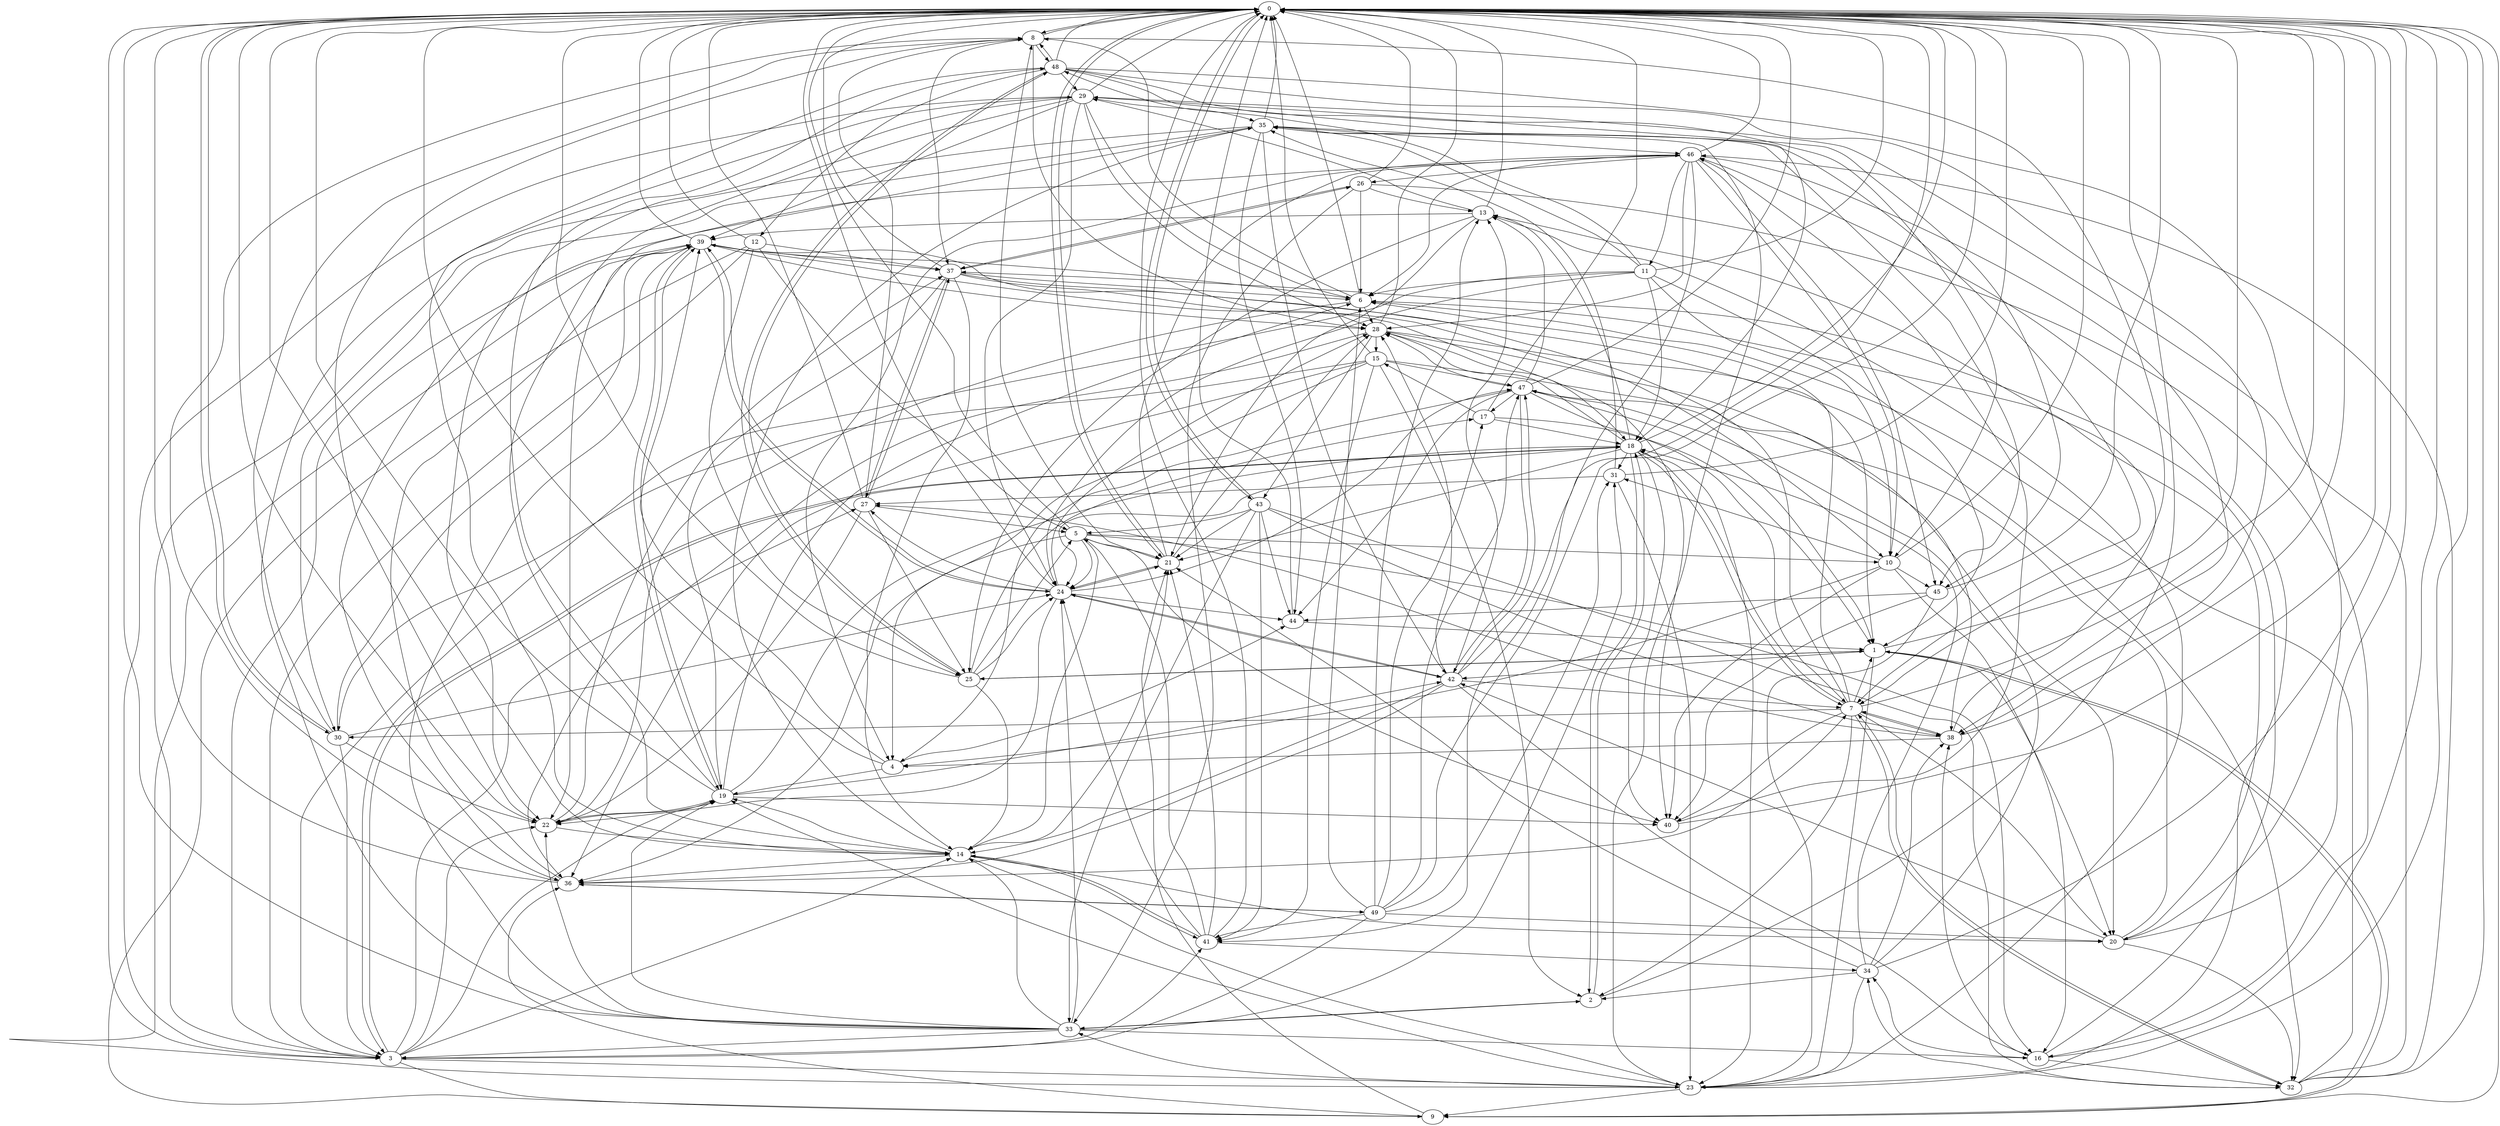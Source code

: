 strict digraph "" {
	0	 [component_delay=3];
	8	 [component_delay=3];
	0 -> 8	 [wire_delay=1];
	21	 [component_delay=3];
	0 -> 21	 [wire_delay=1];
	30	 [component_delay=3];
	0 -> 30	 [wire_delay=1];
	43	 [component_delay=3];
	0 -> 43	 [wire_delay=1];
	1	 [component_delay=3];
	1 -> 0	 [wire_delay=1];
	9	 [component_delay=3];
	1 -> 9	 [wire_delay=1];
	20	 [component_delay=3];
	1 -> 20	 [wire_delay=1];
	23	 [component_delay=3];
	1 -> 23	 [wire_delay=1];
	25	 [component_delay=3];
	1 -> 25	 [wire_delay=1];
	42	 [component_delay=3];
	1 -> 42	 [wire_delay=1];
	2	 [component_delay=3];
	2 -> 0	 [wire_delay=1];
	18	 [component_delay=3];
	2 -> 18	 [wire_delay=1];
	33	 [component_delay=3];
	2 -> 33	 [wire_delay=1];
	3	 [component_delay=3];
	3 -> 0	 [wire_delay=1];
	3 -> 9	 [wire_delay=1];
	14	 [component_delay=3];
	3 -> 14	 [wire_delay=1];
	3 -> 18	 [wire_delay=1];
	19	 [component_delay=3];
	3 -> 19	 [wire_delay=1];
	22	 [component_delay=3];
	3 -> 22	 [wire_delay=1];
	3 -> 23	 [wire_delay=1];
	27	 [component_delay=3];
	3 -> 27	 [wire_delay=1];
	41	 [component_delay=3];
	3 -> 41	 [wire_delay=1];
	4	 [component_delay=3];
	4 -> 0	 [wire_delay=1];
	4 -> 19	 [wire_delay=1];
	39	 [component_delay=3];
	4 -> 39	 [wire_delay=1];
	44	 [component_delay=3];
	4 -> 44	 [wire_delay=1];
	5	 [component_delay=3];
	5 -> 0	 [wire_delay=1];
	10	 [component_delay=3];
	5 -> 10	 [wire_delay=1];
	5 -> 14	 [wire_delay=1];
	16	 [component_delay=3];
	5 -> 16	 [wire_delay=1];
	5 -> 21	 [wire_delay=1];
	24	 [component_delay=3];
	5 -> 24	 [wire_delay=1];
	36	 [component_delay=3];
	5 -> 36	 [wire_delay=1];
	40	 [component_delay=3];
	5 -> 40	 [wire_delay=1];
	6	 [component_delay=3];
	6 -> 0	 [wire_delay=1];
	6 -> 8	 [wire_delay=1];
	6 -> 22	 [wire_delay=1];
	28	 [component_delay=3];
	6 -> 28	 [wire_delay=1];
	6 -> 39	 [wire_delay=1];
	7	 [component_delay=3];
	7 -> 0	 [wire_delay=1];
	7 -> 1	 [wire_delay=1];
	7 -> 2	 [wire_delay=1];
	7 -> 6	 [wire_delay=1];
	7 -> 18	 [wire_delay=1];
	7 -> 20	 [wire_delay=1];
	7 -> 30	 [wire_delay=1];
	32	 [component_delay=3];
	7 -> 32	 [wire_delay=1];
	38	 [component_delay=3];
	7 -> 38	 [wire_delay=1];
	7 -> 39	 [wire_delay=1];
	7 -> 40	 [wire_delay=1];
	8 -> 0	 [wire_delay=1];
	8 -> 7	 [wire_delay=1];
	8 -> 22	 [wire_delay=1];
	8 -> 28	 [wire_delay=1];
	37	 [component_delay=3];
	8 -> 37	 [wire_delay=1];
	48	 [component_delay=3];
	8 -> 48	 [wire_delay=1];
	9 -> 0	 [wire_delay=1];
	9 -> 1	 [wire_delay=1];
	9 -> 21	 [wire_delay=1];
	9 -> 36	 [wire_delay=1];
	10 -> 0	 [wire_delay=1];
	10 -> 4	 [wire_delay=1];
	10 -> 16	 [wire_delay=1];
	31	 [component_delay=3];
	10 -> 31	 [wire_delay=1];
	10 -> 40	 [wire_delay=1];
	45	 [component_delay=3];
	10 -> 45	 [wire_delay=1];
	11	 [component_delay=3];
	11 -> 0	 [wire_delay=1];
	11 -> 1	 [wire_delay=1];
	11 -> 3	 [wire_delay=1];
	11 -> 6	 [wire_delay=1];
	11 -> 10	 [wire_delay=1];
	11 -> 18	 [wire_delay=1];
	11 -> 24	 [wire_delay=1];
	35	 [component_delay=3];
	11 -> 35	 [wire_delay=1];
	11 -> 48	 [wire_delay=1];
	12	 [component_delay=3];
	12 -> 0	 [wire_delay=1];
	12 -> 3	 [wire_delay=1];
	12 -> 5	 [wire_delay=1];
	12 -> 9	 [wire_delay=1];
	12 -> 25	 [wire_delay=1];
	12 -> 37	 [wire_delay=1];
	13	 [component_delay=3];
	13 -> 0	 [wire_delay=1];
	13 -> 21	 [wire_delay=1];
	13 -> 23	 [wire_delay=1];
	13 -> 25	 [wire_delay=1];
	29	 [component_delay=3];
	13 -> 29	 [wire_delay=1];
	13 -> 39	 [wire_delay=1];
	14 -> 0	 [wire_delay=1];
	14 -> 19	 [wire_delay=1];
	14 -> 20	 [wire_delay=1];
	14 -> 21	 [wire_delay=1];
	14 -> 23	 [wire_delay=1];
	14 -> 35	 [wire_delay=1];
	14 -> 36	 [wire_delay=1];
	14 -> 41	 [wire_delay=1];
	15	 [component_delay=3];
	15 -> 0	 [wire_delay=1];
	15 -> 2	 [wire_delay=1];
	15 -> 4	 [wire_delay=1];
	15 -> 20	 [wire_delay=1];
	15 -> 30	 [wire_delay=1];
	15 -> 36	 [wire_delay=1];
	15 -> 41	 [wire_delay=1];
	47	 [component_delay=3];
	15 -> 47	 [wire_delay=1];
	16 -> 0	 [wire_delay=1];
	16 -> 32	 [wire_delay=1];
	34	 [component_delay=3];
	16 -> 34	 [wire_delay=1];
	16 -> 37	 [wire_delay=1];
	16 -> 38	 [wire_delay=1];
	17	 [component_delay=3];
	17 -> 0	 [wire_delay=1];
	17 -> 1	 [wire_delay=1];
	17 -> 15	 [wire_delay=1];
	17 -> 18	 [wire_delay=1];
	18 -> 0	 [wire_delay=1];
	18 -> 2	 [wire_delay=1];
	18 -> 3	 [wire_delay=1];
	18 -> 7	 [wire_delay=1];
	18 -> 13	 [wire_delay=1];
	18 -> 21	 [wire_delay=1];
	18 -> 23	 [wire_delay=1];
	18 -> 24	 [wire_delay=1];
	18 -> 28	 [wire_delay=1];
	18 -> 31	 [wire_delay=1];
	18 -> 40	 [wire_delay=1];
	19 -> 0	 [wire_delay=1];
	19 -> 6	 [wire_delay=1];
	19 -> 18	 [wire_delay=1];
	19 -> 22	 [wire_delay=1];
	19 -> 39	 [wire_delay=1];
	19 -> 40	 [wire_delay=1];
	19 -> 42	 [wire_delay=1];
	19 -> 48	 [wire_delay=1];
	20 -> 0	 [wire_delay=1];
	20 -> 6	 [wire_delay=1];
	20 -> 32	 [wire_delay=1];
	20 -> 42	 [wire_delay=1];
	20 -> 47	 [wire_delay=1];
	21 -> 0	 [wire_delay=1];
	21 -> 8	 [wire_delay=1];
	21 -> 24	 [wire_delay=1];
	21 -> 28	 [wire_delay=1];
	46	 [component_delay=3];
	21 -> 46	 [wire_delay=1];
	22 -> 0	 [wire_delay=1];
	22 -> 14	 [wire_delay=1];
	22 -> 19	 [wire_delay=1];
	22 -> 37	 [wire_delay=1];
	23 -> 0	 [wire_delay=1];
	23 -> 9	 [wire_delay=1];
	23 -> 19	 [wire_delay=1];
	23 -> 33	 [wire_delay=1];
	23 -> 35	 [wire_delay=1];
	23 -> 39	 [wire_delay=1];
	23 -> 46	 [wire_delay=1];
	24 -> 0	 [wire_delay=1];
	24 -> 21	 [wire_delay=1];
	24 -> 22	 [wire_delay=1];
	24 -> 27	 [wire_delay=1];
	24 -> 28	 [wire_delay=1];
	24 -> 39	 [wire_delay=1];
	24 -> 42	 [wire_delay=1];
	24 -> 44	 [wire_delay=1];
	24 -> 47	 [wire_delay=1];
	25 -> 0	 [wire_delay=1];
	25 -> 1	 [wire_delay=1];
	25 -> 5	 [wire_delay=1];
	25 -> 14	 [wire_delay=1];
	25 -> 17	 [wire_delay=1];
	25 -> 24	 [wire_delay=1];
	25 -> 48	 [wire_delay=1];
	26	 [component_delay=3];
	26 -> 0	 [wire_delay=1];
	26 -> 6	 [wire_delay=1];
	26 -> 13	 [wire_delay=1];
	26 -> 16	 [wire_delay=1];
	26 -> 33	 [wire_delay=1];
	26 -> 37	 [wire_delay=1];
	27 -> 0	 [wire_delay=1];
	27 -> 5	 [wire_delay=1];
	27 -> 8	 [wire_delay=1];
	27 -> 22	 [wire_delay=1];
	27 -> 25	 [wire_delay=1];
	27 -> 37	 [wire_delay=1];
	28 -> 0	 [wire_delay=1];
	28 -> 15	 [wire_delay=1];
	28 -> 32	 [wire_delay=1];
	28 -> 36	 [wire_delay=1];
	28 -> 38	 [wire_delay=1];
	28 -> 40	 [wire_delay=1];
	28 -> 43	 [wire_delay=1];
	29 -> 0	 [wire_delay=1];
	29 -> 3	 [wire_delay=1];
	29 -> 6	 [wire_delay=1];
	29 -> 14	 [wire_delay=1];
	29 -> 22	 [wire_delay=1];
	29 -> 24	 [wire_delay=1];
	29 -> 28	 [wire_delay=1];
	29 -> 35	 [wire_delay=1];
	29 -> 39	 [wire_delay=1];
	29 -> 45	 [wire_delay=1];
	30 -> 0	 [wire_delay=1];
	30 -> 3	 [wire_delay=1];
	30 -> 8	 [wire_delay=1];
	30 -> 22	 [wire_delay=1];
	30 -> 24	 [wire_delay=1];
	30 -> 39	 [wire_delay=1];
	31 -> 0	 [wire_delay=1];
	31 -> 23	 [wire_delay=1];
	31 -> 27	 [wire_delay=1];
	31 -> 35	 [wire_delay=1];
	32 -> 0	 [wire_delay=1];
	32 -> 6	 [wire_delay=1];
	32 -> 7	 [wire_delay=1];
	32 -> 29	 [wire_delay=1];
	32 -> 34	 [wire_delay=1];
	32 -> 46	 [wire_delay=1];
	33 -> 0	 [wire_delay=1];
	33 -> 2	 [wire_delay=1];
	33 -> 3	 [wire_delay=1];
	33 -> 14	 [wire_delay=1];
	33 -> 16	 [wire_delay=1];
	33 -> 19	 [wire_delay=1];
	33 -> 22	 [wire_delay=1];
	33 -> 24	 [wire_delay=1];
	33 -> 29	 [wire_delay=1];
	33 -> 31	 [wire_delay=1];
	33 -> 39	 [wire_delay=1];
	34 -> 0	 [wire_delay=1];
	34 -> 2	 [wire_delay=1];
	34 -> 18	 [wire_delay=1];
	34 -> 21	 [wire_delay=1];
	34 -> 23	 [wire_delay=1];
	34 -> 38	 [wire_delay=1];
	34 -> 47	 [wire_delay=1];
	35 -> 0	 [wire_delay=1];
	35 -> 3	 [wire_delay=1];
	35 -> 7	 [wire_delay=1];
	35 -> 22	 [wire_delay=1];
	35 -> 30	 [wire_delay=1];
	35 -> 42	 [wire_delay=1];
	35 -> 44	 [wire_delay=1];
	35 -> 45	 [wire_delay=1];
	35 -> 46	 [wire_delay=1];
	36 -> 0	 [wire_delay=1];
	36 -> 7	 [wire_delay=1];
	36 -> 8	 [wire_delay=1];
	36 -> 39	 [wire_delay=1];
	49	 [component_delay=3];
	36 -> 49	 [wire_delay=1];
	37 -> 0	 [wire_delay=1];
	37 -> 1	 [wire_delay=1];
	37 -> 6	 [wire_delay=1];
	37 -> 10	 [wire_delay=1];
	37 -> 14	 [wire_delay=1];
	37 -> 19	 [wire_delay=1];
	37 -> 26	 [wire_delay=1];
	37 -> 27	 [wire_delay=1];
	38 -> 0	 [wire_delay=1];
	38 -> 4	 [wire_delay=1];
	38 -> 7	 [wire_delay=1];
	38 -> 13	 [wire_delay=1];
	38 -> 27	 [wire_delay=1];
	39 -> 0	 [wire_delay=1];
	39 -> 3	 [wire_delay=1];
	39 -> 18	 [wire_delay=1];
	39 -> 19	 [wire_delay=1];
	39 -> 24	 [wire_delay=1];
	39 -> 28	 [wire_delay=1];
	39 -> 37	 [wire_delay=1];
	40 -> 0	 [wire_delay=1];
	40 -> 46	 [wire_delay=1];
	41 -> 0	 [wire_delay=1];
	41 -> 5	 [wire_delay=1];
	41 -> 14	 [wire_delay=1];
	41 -> 21	 [wire_delay=1];
	41 -> 24	 [wire_delay=1];
	41 -> 34	 [wire_delay=1];
	42 -> 0	 [wire_delay=1];
	42 -> 7	 [wire_delay=1];
	42 -> 13	 [wire_delay=1];
	42 -> 14	 [wire_delay=1];
	42 -> 16	 [wire_delay=1];
	42 -> 24	 [wire_delay=1];
	42 -> 28	 [wire_delay=1];
	42 -> 36	 [wire_delay=1];
	42 -> 47	 [wire_delay=1];
	43 -> 0	 [wire_delay=1];
	43 -> 5	 [wire_delay=1];
	43 -> 21	 [wire_delay=1];
	43 -> 32	 [wire_delay=1];
	43 -> 33	 [wire_delay=1];
	43 -> 38	 [wire_delay=1];
	43 -> 41	 [wire_delay=1];
	43 -> 44	 [wire_delay=1];
	44 -> 0	 [wire_delay=1];
	44 -> 1	 [wire_delay=1];
	45 -> 0	 [wire_delay=1];
	45 -> 23	 [wire_delay=1];
	45 -> 40	 [wire_delay=1];
	45 -> 44	 [wire_delay=1];
	46 -> 0	 [wire_delay=1];
	46 -> 4	 [wire_delay=1];
	46 -> 6	 [wire_delay=1];
	46 -> 10	 [wire_delay=1];
	46 -> 11	 [wire_delay=1];
	46 -> 26	 [wire_delay=1];
	46 -> 28	 [wire_delay=1];
	46 -> 36	 [wire_delay=1];
	46 -> 38	 [wire_delay=1];
	46 -> 41	 [wire_delay=1];
	46 -> 45	 [wire_delay=1];
	47 -> 0	 [wire_delay=1];
	47 -> 1	 [wire_delay=1];
	47 -> 4	 [wire_delay=1];
	47 -> 7	 [wire_delay=1];
	47 -> 13	 [wire_delay=1];
	47 -> 17	 [wire_delay=1];
	47 -> 28	 [wire_delay=1];
	47 -> 42	 [wire_delay=1];
	47 -> 44	 [wire_delay=1];
	48 -> 0	 [wire_delay=1];
	48 -> 8	 [wire_delay=1];
	48 -> 10	 [wire_delay=1];
	48 -> 12	 [wire_delay=1];
	48 -> 14	 [wire_delay=1];
	48 -> 18	 [wire_delay=1];
	48 -> 20	 [wire_delay=1];
	48 -> 25	 [wire_delay=1];
	48 -> 29	 [wire_delay=1];
	48 -> 38	 [wire_delay=1];
	49 -> 0	 [wire_delay=1];
	49 -> 3	 [wire_delay=1];
	49 -> 6	 [wire_delay=1];
	49 -> 13	 [wire_delay=1];
	49 -> 17	 [wire_delay=1];
	49 -> 20	 [wire_delay=1];
	49 -> 31	 [wire_delay=1];
	49 -> 36	 [wire_delay=1];
	49 -> 41	 [wire_delay=1];
	49 -> 47	 [wire_delay=1];
}
